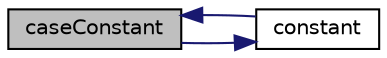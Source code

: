 digraph "caseConstant"
{
  bgcolor="transparent";
  edge [fontname="Helvetica",fontsize="10",labelfontname="Helvetica",labelfontsize="10"];
  node [fontname="Helvetica",fontsize="10",shape=record];
  rankdir="LR";
  Node1 [label="caseConstant",height=0.2,width=0.4,color="black", fillcolor="grey75", style="filled", fontcolor="black"];
  Node1 -> Node2 [color="midnightblue",fontsize="10",style="solid",fontname="Helvetica"];
  Node2 [label="constant",height=0.2,width=0.4,color="black",URL="$a02622.html#a5aa65a27a46ca75d80f0821d80606c04",tooltip="Return constant name. "];
  Node2 -> Node1 [color="midnightblue",fontsize="10",style="solid",fontname="Helvetica"];
}
